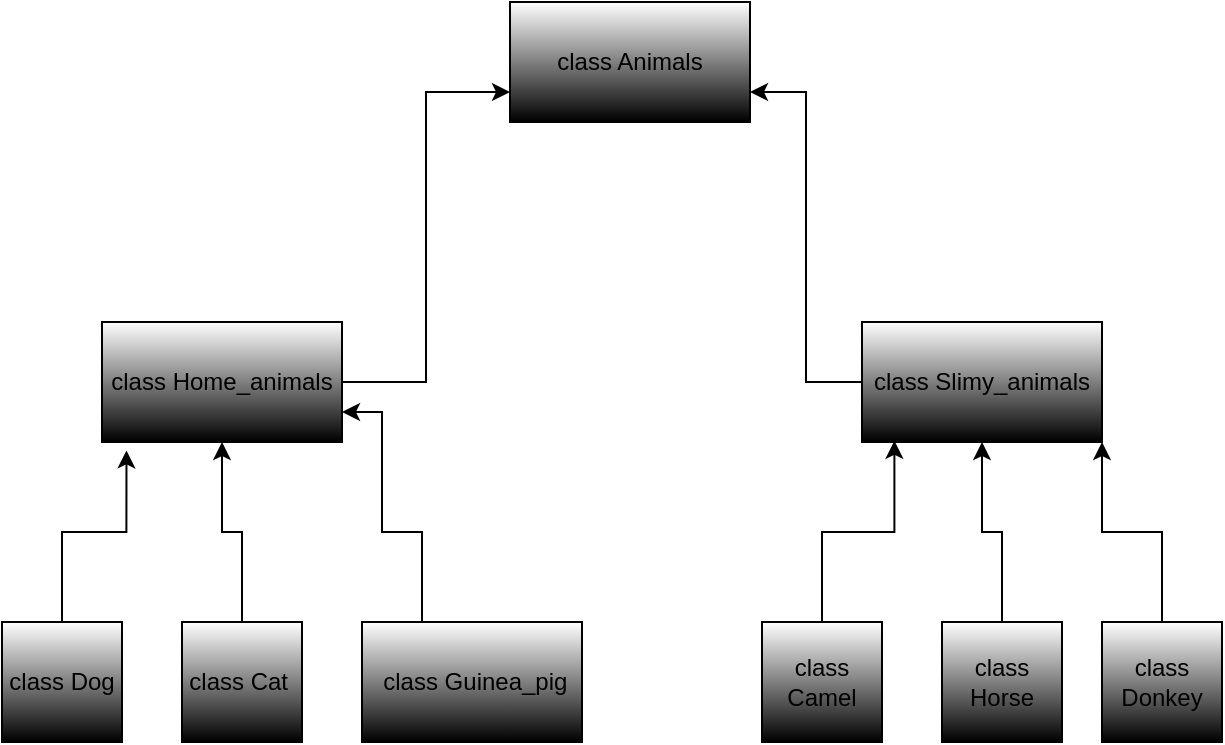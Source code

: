 <mxfile version="23.1.0" type="github">
  <diagram name="Страница — 1" id="3-0SpdIPgQ5IgKa5CA1v">
    <mxGraphModel dx="996" dy="563" grid="1" gridSize="10" guides="1" tooltips="1" connect="1" arrows="1" fold="1" page="1" pageScale="1" pageWidth="827" pageHeight="1169" math="0" shadow="0">
      <root>
        <mxCell id="0" />
        <mxCell id="1" parent="0" />
        <mxCell id="u8d-26zZk7k6rdXTE-bQ-1" value="class Animals" style="rounded=0;whiteSpace=wrap;html=1;fillColor=default;gradientColor=default;" vertex="1" parent="1">
          <mxGeometry x="354" y="60" width="120" height="60" as="geometry" />
        </mxCell>
        <mxCell id="u8d-26zZk7k6rdXTE-bQ-3" value="class Dog" style="rounded=0;whiteSpace=wrap;html=1;gradientColor=default;" vertex="1" parent="1">
          <mxGeometry x="100" y="370" width="60" height="60" as="geometry" />
        </mxCell>
        <mxCell id="u8d-26zZk7k6rdXTE-bQ-17" style="edgeStyle=orthogonalEdgeStyle;rounded=0;orthogonalLoop=1;jettySize=auto;html=1;entryX=0.5;entryY=1;entryDx=0;entryDy=0;" edge="1" parent="1" source="u8d-26zZk7k6rdXTE-bQ-4" target="u8d-26zZk7k6rdXTE-bQ-11">
          <mxGeometry relative="1" as="geometry" />
        </mxCell>
        <mxCell id="u8d-26zZk7k6rdXTE-bQ-4" value="class Cat&amp;nbsp;" style="rounded=0;whiteSpace=wrap;html=1;gradientColor=default;" vertex="1" parent="1">
          <mxGeometry x="190" y="370" width="60" height="60" as="geometry" />
        </mxCell>
        <mxCell id="u8d-26zZk7k6rdXTE-bQ-18" style="edgeStyle=orthogonalEdgeStyle;rounded=0;orthogonalLoop=1;jettySize=auto;html=1;entryX=1;entryY=0.75;entryDx=0;entryDy=0;" edge="1" parent="1" source="u8d-26zZk7k6rdXTE-bQ-5" target="u8d-26zZk7k6rdXTE-bQ-11">
          <mxGeometry relative="1" as="geometry">
            <Array as="points">
              <mxPoint x="310" y="325" />
              <mxPoint x="290" y="325" />
              <mxPoint x="290" y="265" />
            </Array>
          </mxGeometry>
        </mxCell>
        <mxCell id="u8d-26zZk7k6rdXTE-bQ-5" value="&amp;nbsp;class Guinea_pig" style="rounded=0;whiteSpace=wrap;html=1;gradientColor=default;" vertex="1" parent="1">
          <mxGeometry x="280" y="370" width="110" height="60" as="geometry" />
        </mxCell>
        <mxCell id="u8d-26zZk7k6rdXTE-bQ-6" value="class Camel" style="rounded=0;whiteSpace=wrap;html=1;gradientColor=default;" vertex="1" parent="1">
          <mxGeometry x="480" y="370" width="60" height="60" as="geometry" />
        </mxCell>
        <mxCell id="u8d-26zZk7k6rdXTE-bQ-14" style="edgeStyle=orthogonalEdgeStyle;rounded=0;orthogonalLoop=1;jettySize=auto;html=1;" edge="1" parent="1" source="u8d-26zZk7k6rdXTE-bQ-7" target="u8d-26zZk7k6rdXTE-bQ-12">
          <mxGeometry relative="1" as="geometry" />
        </mxCell>
        <mxCell id="u8d-26zZk7k6rdXTE-bQ-7" value="class&lt;br&gt;Horse" style="rounded=0;whiteSpace=wrap;html=1;gradientColor=default;" vertex="1" parent="1">
          <mxGeometry x="570" y="370" width="60" height="60" as="geometry" />
        </mxCell>
        <mxCell id="u8d-26zZk7k6rdXTE-bQ-15" style="edgeStyle=orthogonalEdgeStyle;rounded=0;orthogonalLoop=1;jettySize=auto;html=1;entryX=1;entryY=1;entryDx=0;entryDy=0;" edge="1" parent="1" source="u8d-26zZk7k6rdXTE-bQ-8" target="u8d-26zZk7k6rdXTE-bQ-12">
          <mxGeometry relative="1" as="geometry" />
        </mxCell>
        <mxCell id="u8d-26zZk7k6rdXTE-bQ-8" value="class&lt;br&gt;Donkey" style="rounded=0;whiteSpace=wrap;html=1;gradientColor=default;" vertex="1" parent="1">
          <mxGeometry x="650" y="370" width="60" height="60" as="geometry" />
        </mxCell>
        <mxCell id="u8d-26zZk7k6rdXTE-bQ-20" style="edgeStyle=orthogonalEdgeStyle;rounded=0;orthogonalLoop=1;jettySize=auto;html=1;entryX=0;entryY=0.75;entryDx=0;entryDy=0;" edge="1" parent="1" source="u8d-26zZk7k6rdXTE-bQ-11" target="u8d-26zZk7k6rdXTE-bQ-1">
          <mxGeometry relative="1" as="geometry" />
        </mxCell>
        <mxCell id="u8d-26zZk7k6rdXTE-bQ-11" value="class Home_animals" style="rounded=0;whiteSpace=wrap;html=1;gradientColor=default;" vertex="1" parent="1">
          <mxGeometry x="150" y="220" width="120" height="60" as="geometry" />
        </mxCell>
        <mxCell id="u8d-26zZk7k6rdXTE-bQ-21" style="edgeStyle=orthogonalEdgeStyle;rounded=0;orthogonalLoop=1;jettySize=auto;html=1;entryX=1;entryY=0.75;entryDx=0;entryDy=0;" edge="1" parent="1" source="u8d-26zZk7k6rdXTE-bQ-12" target="u8d-26zZk7k6rdXTE-bQ-1">
          <mxGeometry relative="1" as="geometry" />
        </mxCell>
        <mxCell id="u8d-26zZk7k6rdXTE-bQ-12" value="class Slimy_animals" style="rounded=0;whiteSpace=wrap;html=1;gradientColor=default;" vertex="1" parent="1">
          <mxGeometry x="530" y="220" width="120" height="60" as="geometry" />
        </mxCell>
        <mxCell id="u8d-26zZk7k6rdXTE-bQ-13" style="edgeStyle=orthogonalEdgeStyle;rounded=0;orthogonalLoop=1;jettySize=auto;html=1;entryX=0.135;entryY=0.99;entryDx=0;entryDy=0;entryPerimeter=0;" edge="1" parent="1" source="u8d-26zZk7k6rdXTE-bQ-6" target="u8d-26zZk7k6rdXTE-bQ-12">
          <mxGeometry relative="1" as="geometry" />
        </mxCell>
        <mxCell id="u8d-26zZk7k6rdXTE-bQ-16" style="edgeStyle=orthogonalEdgeStyle;rounded=0;orthogonalLoop=1;jettySize=auto;html=1;entryX=0.102;entryY=1.07;entryDx=0;entryDy=0;entryPerimeter=0;" edge="1" parent="1" source="u8d-26zZk7k6rdXTE-bQ-3" target="u8d-26zZk7k6rdXTE-bQ-11">
          <mxGeometry relative="1" as="geometry" />
        </mxCell>
      </root>
    </mxGraphModel>
  </diagram>
</mxfile>

